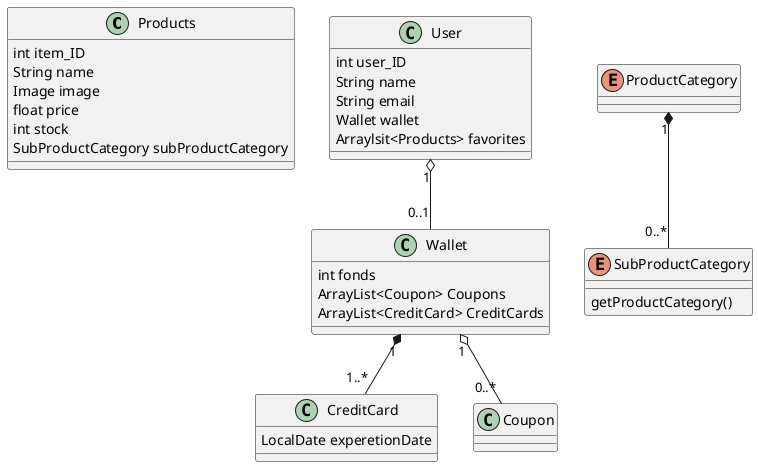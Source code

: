 @startuml
class Products {
    int item_ID
    String name
    Image image
    float price
    int stock
    SubProductCategory subProductCategory
}

class User {
    int user_ID
    String name
    String email
    Wallet wallet
    Arraylsit<Products> favorites
}


Class Wallet {
    int fonds
    ArrayList<Coupon> Coupons
    ArrayList<CreditCard> CreditCards
}

class CreditCard {
    LocalDate experetionDate
}

class Coupon {
    
}

enum ProductCategory {

}

enum SubProductCategory {

    getProductCategory()
}

Wallet "1" o-- "0..*" Coupon
Wallet "1" *-- "1..*" CreditCard
User "1" o-- "0..1" Wallet
ProductCategory "1" *-- "0..*" SubProductCategory

@enduml